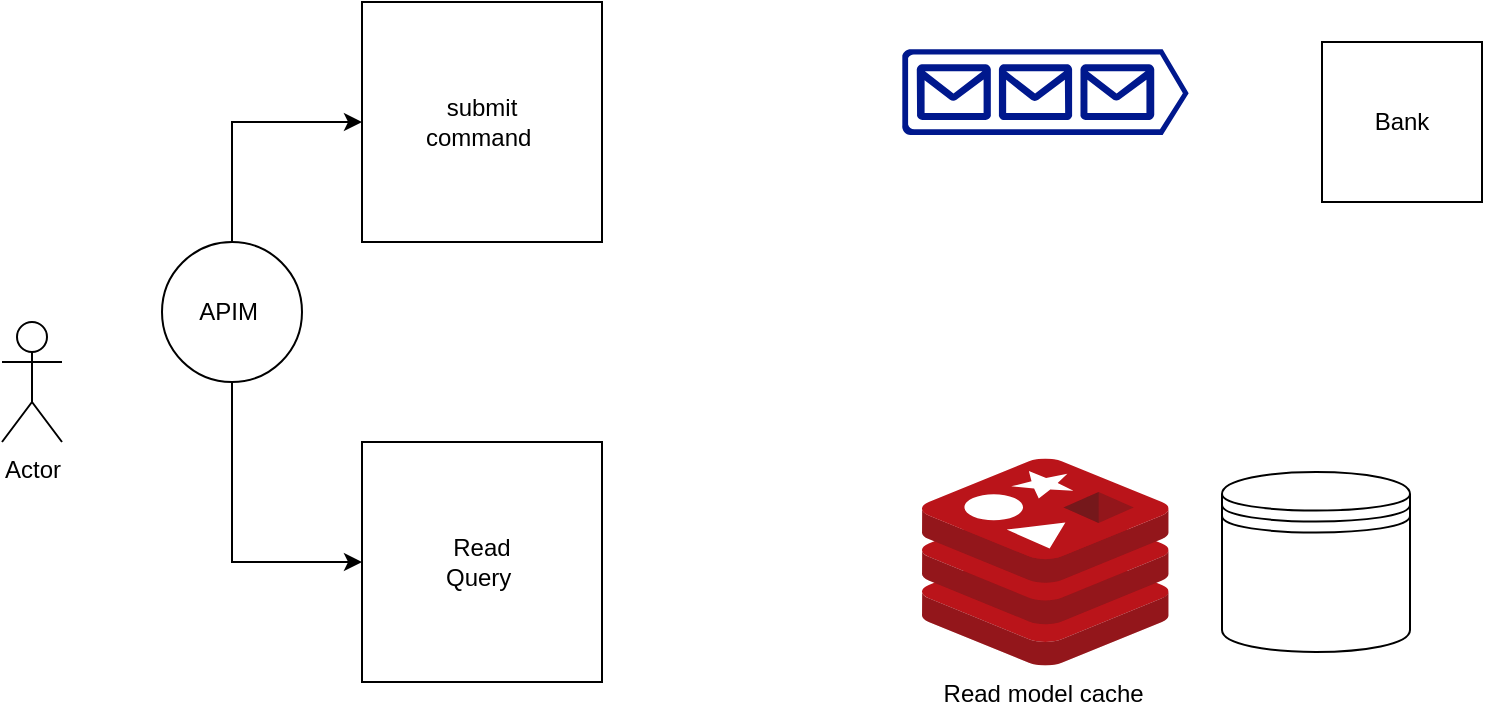 <mxfile version="20.0.3" type="github">
  <diagram id="RUVcYa9RVL_YRO4Ov1P2" name="Page-1">
    <mxGraphModel dx="1160" dy="781" grid="1" gridSize="10" guides="1" tooltips="1" connect="1" arrows="1" fold="1" page="1" pageScale="1" pageWidth="827" pageHeight="1169" math="0" shadow="0">
      <root>
        <mxCell id="0" />
        <mxCell id="1" parent="0" />
        <mxCell id="WfTik3zrqjdKy5yZ7-6u-2" value="Actor" style="shape=umlActor;verticalLabelPosition=bottom;verticalAlign=top;html=1;outlineConnect=0;" vertex="1" parent="1">
          <mxGeometry x="50" y="240" width="30" height="60" as="geometry" />
        </mxCell>
        <mxCell id="WfTik3zrqjdKy5yZ7-6u-37" style="edgeStyle=orthogonalEdgeStyle;rounded=0;orthogonalLoop=1;jettySize=auto;html=1;exitX=0.5;exitY=1;exitDx=0;exitDy=0;entryX=0;entryY=0.5;entryDx=0;entryDy=0;" edge="1" parent="1" source="WfTik3zrqjdKy5yZ7-6u-3" target="WfTik3zrqjdKy5yZ7-6u-35">
          <mxGeometry relative="1" as="geometry" />
        </mxCell>
        <mxCell id="WfTik3zrqjdKy5yZ7-6u-38" style="edgeStyle=orthogonalEdgeStyle;rounded=0;orthogonalLoop=1;jettySize=auto;html=1;exitX=0.5;exitY=0;exitDx=0;exitDy=0;entryX=0;entryY=0.5;entryDx=0;entryDy=0;" edge="1" parent="1" source="WfTik3zrqjdKy5yZ7-6u-3" target="WfTik3zrqjdKy5yZ7-6u-5">
          <mxGeometry relative="1" as="geometry" />
        </mxCell>
        <mxCell id="WfTik3zrqjdKy5yZ7-6u-3" value="APIM&amp;nbsp;" style="ellipse;whiteSpace=wrap;html=1;aspect=fixed;" vertex="1" parent="1">
          <mxGeometry x="130" y="200" width="70" height="70" as="geometry" />
        </mxCell>
        <mxCell id="WfTik3zrqjdKy5yZ7-6u-5" value="submit&lt;br&gt;command&amp;nbsp;" style="rounded=0;whiteSpace=wrap;html=1;" vertex="1" parent="1">
          <mxGeometry x="230" y="80" width="120" height="120" as="geometry" />
        </mxCell>
        <mxCell id="WfTik3zrqjdKy5yZ7-6u-11" value="Bank" style="whiteSpace=wrap;html=1;aspect=fixed;" vertex="1" parent="1">
          <mxGeometry x="710" y="100" width="80" height="80" as="geometry" />
        </mxCell>
        <mxCell id="WfTik3zrqjdKy5yZ7-6u-23" value="" style="sketch=0;aspect=fixed;pointerEvents=1;shadow=0;dashed=0;html=1;strokeColor=none;labelPosition=center;verticalLabelPosition=bottom;verticalAlign=top;align=center;fillColor=#00188D;shape=mxgraph.azure.queue_generic" vertex="1" parent="1">
          <mxGeometry x="500" y="103.5" width="143.33" height="43" as="geometry" />
        </mxCell>
        <mxCell id="WfTik3zrqjdKy5yZ7-6u-25" value="" style="shape=datastore;whiteSpace=wrap;html=1;" vertex="1" parent="1">
          <mxGeometry x="660" y="315" width="94" height="90" as="geometry" />
        </mxCell>
        <mxCell id="WfTik3zrqjdKy5yZ7-6u-27" value="Read model cache&amp;nbsp;" style="sketch=0;aspect=fixed;html=1;points=[];align=center;image;fontSize=12;image=img/lib/mscae/Cache_Redis_Product.svg;" vertex="1" parent="1">
          <mxGeometry x="510" y="308.2" width="123.33" height="103.59" as="geometry" />
        </mxCell>
        <mxCell id="WfTik3zrqjdKy5yZ7-6u-35" value="Read&lt;br&gt;Query&amp;nbsp;" style="whiteSpace=wrap;html=1;aspect=fixed;" vertex="1" parent="1">
          <mxGeometry x="230" y="300" width="120" height="120" as="geometry" />
        </mxCell>
      </root>
    </mxGraphModel>
  </diagram>
</mxfile>
